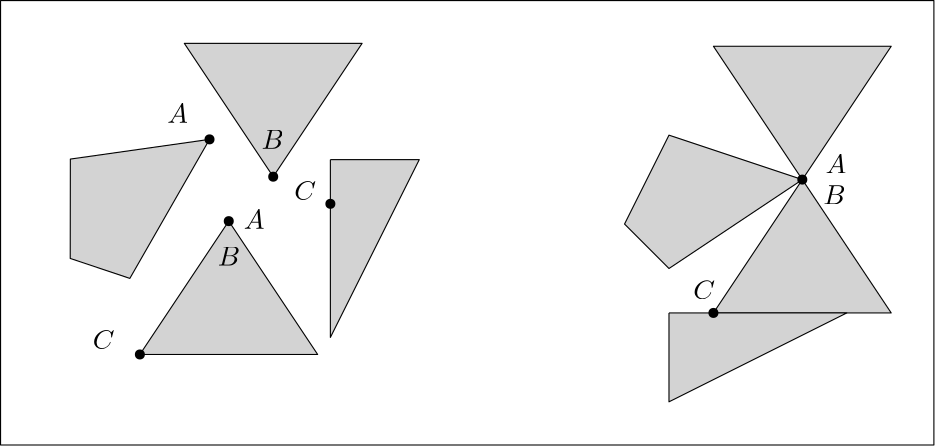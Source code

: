 <?xml version="1.0"?>
<!DOCTYPE ipe SYSTEM "ipe.dtd">
<ipe version="70107" creator="Ipe 7.1.7">
<info created="D:20140426163603" modified="D:20151004141252"/>
<ipestyle name="basic">
<symbol name="arrow/arc(spx)">
<path stroke="sym-stroke" fill="sym-stroke" pen="sym-pen">
0 0 m
-1 0.333 l
-1 -0.333 l
h
</path>
</symbol>
<symbol name="arrow/farc(spx)">
<path stroke="sym-stroke" fill="white" pen="sym-pen">
0 0 m
-1 0.333 l
-1 -0.333 l
h
</path>
</symbol>
<symbol name="mark/circle(sx)" transformations="translations">
<path fill="sym-stroke">
0.6 0 0 0.6 0 0 e
0.4 0 0 0.4 0 0 e
</path>
</symbol>
<symbol name="mark/disk(sx)" transformations="translations">
<path fill="sym-stroke">
0.6 0 0 0.6 0 0 e
</path>
</symbol>
<symbol name="mark/fdisk(sfx)" transformations="translations">
<group>
<path fill="sym-fill">
0.5 0 0 0.5 0 0 e
</path>
<path fill="sym-stroke" fillrule="eofill">
0.6 0 0 0.6 0 0 e
0.4 0 0 0.4 0 0 e
</path>
</group>
</symbol>
<symbol name="mark/box(sx)" transformations="translations">
<path fill="sym-stroke" fillrule="eofill">
-0.6 -0.6 m
0.6 -0.6 l
0.6 0.6 l
-0.6 0.6 l
h
-0.4 -0.4 m
0.4 -0.4 l
0.4 0.4 l
-0.4 0.4 l
h
</path>
</symbol>
<symbol name="mark/square(sx)" transformations="translations">
<path fill="sym-stroke">
-0.6 -0.6 m
0.6 -0.6 l
0.6 0.6 l
-0.6 0.6 l
h
</path>
</symbol>
<symbol name="mark/fsquare(sfx)" transformations="translations">
<group>
<path fill="sym-fill">
-0.5 -0.5 m
0.5 -0.5 l
0.5 0.5 l
-0.5 0.5 l
h
</path>
<path fill="sym-stroke" fillrule="eofill">
-0.6 -0.6 m
0.6 -0.6 l
0.6 0.6 l
-0.6 0.6 l
h
-0.4 -0.4 m
0.4 -0.4 l
0.4 0.4 l
-0.4 0.4 l
h
</path>
</group>
</symbol>
<symbol name="mark/cross(sx)" transformations="translations">
<group>
<path fill="sym-stroke">
-0.43 -0.57 m
0.57 0.43 l
0.43 0.57 l
-0.57 -0.43 l
h
</path>
<path fill="sym-stroke">
-0.43 0.57 m
0.57 -0.43 l
0.43 -0.57 l
-0.57 0.43 l
h
</path>
</group>
</symbol>
<symbol name="arrow/fnormal(spx)">
<path stroke="sym-stroke" fill="white" pen="sym-pen">
0 0 m
-1 0.333 l
-1 -0.333 l
h
</path>
</symbol>
<symbol name="arrow/pointed(spx)">
<path stroke="sym-stroke" fill="sym-stroke" pen="sym-pen">
0 0 m
-1 0.333 l
-0.8 0 l
-1 -0.333 l
h
</path>
</symbol>
<symbol name="arrow/fpointed(spx)">
<path stroke="sym-stroke" fill="white" pen="sym-pen">
0 0 m
-1 0.333 l
-0.8 0 l
-1 -0.333 l
h
</path>
</symbol>
<symbol name="arrow/linear(spx)">
<path stroke="sym-stroke" pen="sym-pen">
-1 0.333 m
0 0 l
-1 -0.333 l
</path>
</symbol>
<symbol name="arrow/fdouble(spx)">
<path stroke="sym-stroke" fill="white" pen="sym-pen">
0 0 m
-1 0.333 l
-1 -0.333 l
h
-1 0 m
-2 0.333 l
-2 -0.333 l
h
</path>
</symbol>
<symbol name="arrow/double(spx)">
<path stroke="sym-stroke" fill="sym-stroke" pen="sym-pen">
0 0 m
-1 0.333 l
-1 -0.333 l
h
-1 0 m
-2 0.333 l
-2 -0.333 l
h
</path>
</symbol>
<pen name="heavier" value="0.8"/>
<pen name="fat" value="1.2"/>
<pen name="ultrafat" value="2"/>
<symbolsize name="large" value="5"/>
<symbolsize name="small" value="2"/>
<symbolsize name="tiny" value="1.1"/>
<arrowsize name="large" value="10"/>
<arrowsize name="small" value="5"/>
<arrowsize name="tiny" value="3"/>
<color name="red" value="1 0 0"/>
<color name="green" value="0 1 0"/>
<color name="blue" value="0 0 1"/>
<color name="yellow" value="1 1 0"/>
<color name="orange" value="1 0.647 0"/>
<color name="gold" value="1 0.843 0"/>
<color name="purple" value="0.627 0.125 0.941"/>
<color name="gray" value="0.745"/>
<color name="brown" value="0.647 0.165 0.165"/>
<color name="navy" value="0 0 0.502"/>
<color name="pink" value="1 0.753 0.796"/>
<color name="seagreen" value="0.18 0.545 0.341"/>
<color name="turquoise" value="0.251 0.878 0.816"/>
<color name="violet" value="0.933 0.51 0.933"/>
<color name="darkblue" value="0 0 0.545"/>
<color name="darkcyan" value="0 0.545 0.545"/>
<color name="darkgray" value="0.663"/>
<color name="darkgreen" value="0 0.392 0"/>
<color name="darkmagenta" value="0.545 0 0.545"/>
<color name="darkorange" value="1 0.549 0"/>
<color name="darkred" value="0.545 0 0"/>
<color name="lightblue" value="0.678 0.847 0.902"/>
<color name="lightcyan" value="0.878 1 1"/>
<color name="lightgray" value="0.827"/>
<color name="lightgreen" value="0.565 0.933 0.565"/>
<color name="lightyellow" value="1 1 0.878"/>
<dashstyle name="dashed" value="[4] 0"/>
<dashstyle name="dotted" value="[1 3] 0"/>
<dashstyle name="dash dotted" value="[4 2 1 2] 0"/>
<dashstyle name="dash dot dotted" value="[4 2 1 2 1 2] 0"/>
<textsize name="large" value="\large"/>
<textsize name="Large" value="\Large"/>
<textsize name="LARGE" value="\LARGE"/>
<textsize name="huge" value="\huge"/>
<textsize name="Huge" value="\Huge"/>
<textsize name="small" value="\small"/>
<textsize name="footnote" value="\footnotesize"/>
<textsize name="tiny" value="\tiny"/>
<textstyle name="center" begin="\begin{center}" end="\end{center}"/>
<textstyle name="itemize" begin="\begin{itemize}" end="\end{itemize}"/>
<textstyle name="item" begin="\begin{itemize}\item{}" end="\end{itemize}"/>
<gridsize name="4 pts" value="4"/>
<gridsize name="8 pts (~3 mm)" value="8"/>
<gridsize name="16 pts (~6 mm)" value="16"/>
<gridsize name="32 pts (~12 mm)" value="32"/>
<gridsize name="10 pts (~3.5 mm)" value="10"/>
<gridsize name="20 pts (~7 mm)" value="20"/>
<gridsize name="14 pts (~5 mm)" value="14"/>
<gridsize name="28 pts (~10 mm)" value="28"/>
<gridsize name="56 pts (~20 mm)" value="56"/>
<anglesize name="90 deg" value="90"/>
<anglesize name="60 deg" value="60"/>
<anglesize name="45 deg" value="45"/>
<anglesize name="30 deg" value="30"/>
<anglesize name="22.5 deg" value="22.5"/>
<tiling name="falling" angle="-60" step="4" width="1"/>
<tiling name="rising" angle="30" step="4" width="1"/>
</ipestyle>
<page>
<layer name="alpha"/>
<view layers="alpha" active="alpha"/>
<path layer="alpha" matrix="1 0 0 1 112.634 -0.455166" stroke="black" fill="lightgray">
224 720 m
192 768 l
256 768 l
224 720 l
192 672 l
256 672 l
224 720 l
176 736 l
160 704 l
176 688 l
224 720 l
224 720 l
h
</path>
<use matrix="1 0 0 1 112.634 -0.455166" name="mark/disk(sx)" pos="224 720" size="normal" stroke="black"/>
<text matrix="1 0 0 1 104.995 1.80802" transformations="translations" pos="240 720" stroke="black" type="label" width="7.472" height="6.808" depth="0" valign="baseline">$A$</text>
<text matrix="1 0 0 1 104.146 -9.31961" transformations="translations" pos="240 720" stroke="black" type="label" width="8.057" height="6.808" depth="0" valign="baseline">$B$</text>
<path matrix="1 0 0 1 -77.846 0.591716" stroke="black" fill="lightgray">
224 720 m
192 768 l
256 768 l
224 720 l
h
</path>
<path matrix="1 0 0 1 -93.846 -15.4083" stroke="black" fill="lightgray">
224 720 m
192 672 l
256 672 l
224 720 l
h
</path>
<path matrix="0.894988 0.446091 -0.446091 0.894988 243.933 -10.289" stroke="black" fill="lightgray">
224 720 m
176 736 l
160 704 l
176 688 l
224 720 l
h
</path>
<use matrix="1 0 0 1 -212.775 14.0265" name="mark/disk(sx)" pos="336 720" size="normal" stroke="black"/>
<use matrix="1 0 0 1 -205.846 0.591716" name="mark/disk(sx)" pos="352 720" size="normal" stroke="black"/>
<use matrix="1 0 0 1 -205.846 0.591716" name="mark/disk(sx)" pos="336 704" size="normal" stroke="black"/>
<text matrix="1 0 0 1 -104.424 -18.1853" transformations="translations" pos="240 720" stroke="black" type="label" width="7.472" height="6.808" depth="0" valign="baseline">$A$</text>
<text matrix="1 0 0 1 -131.957 19.9928" transformations="translations" pos="240 720" stroke="black" type="label" width="7.472" height="6.808" depth="0" valign="baseline">$A$</text>
<text matrix="1 0 0 1 -98.091 10.634" transformations="translations" pos="240 720" stroke="black" type="label" width="8.057" height="6.808" depth="0" valign="baseline">$B$</text>
<text matrix="1 0 0 1 -113.847 -31.3818" transformations="translations" pos="240 720" stroke="black" type="label" width="8.057" height="6.808" depth="0" valign="baseline">$B$</text>
<path matrix="1 0 0 1 102.735 86.7312" stroke="black" fill="lightgray">
64 640 m
96 640 l
64 576 l
64 640 l
64 640 l
</path>
<path matrix="1 0 0 1 96.6336 31.5448" stroke="black" fill="lightgray">
192 640 m
256 640 l
192 608 l
192 640 l
</path>
<use matrix="1 0 0 1 96.6336 31.5448" name="mark/disk(sx)" pos="208 640" size="normal" stroke="black"/>
<use matrix="1 0 0 1 102.735 86.7312" name="mark/disk(sx)" pos="64 624.093" size="normal" stroke="black"/>
<use matrix="1 0 0 1 48 0" name="mark/disk(sx)" pos="50.1538 656.592" size="normal" stroke="black"/>
<text matrix="1 0 0 1 48 0" transformations="translations" pos="33.2011 658.567" stroke="black" type="label" width="7.833" height="6.808" depth="0" valign="baseline">$C$</text>
<text matrix="1 0 0 1 102.735 86.7312" transformations="translations" pos="50.9768 625.439" stroke="black" type="label" width="7.833" height="6.808" depth="0" valign="baseline">$C$</text>
<text matrix="1 0 0 1 246.436 51.0196" transformations="translations" pos="50.9768 625.439" stroke="black" type="label" width="7.833" height="6.808" depth="0" valign="baseline">$C$</text>
<path matrix="1 0 0 1 48 0" stroke="black">
0 784 m
0 624 l
336 624 l
336 784 l
h
</path>
</page>
</ipe>
